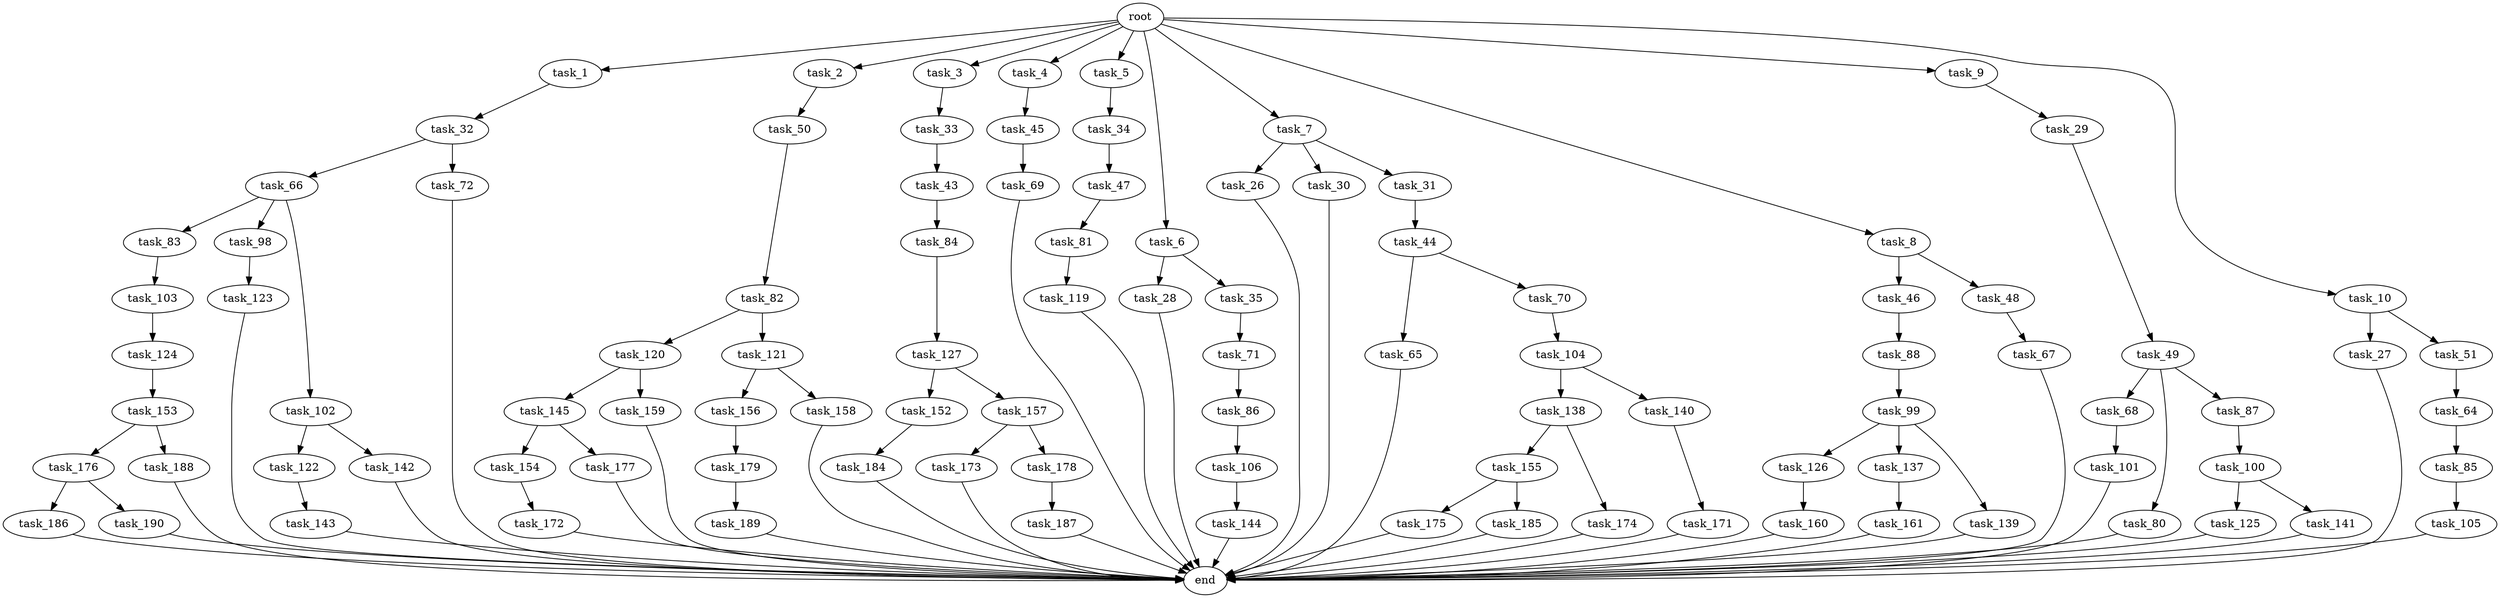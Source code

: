 digraph G {
  root [size="0.000000"];
  task_1 [size="102.400000"];
  task_2 [size="102.400000"];
  task_3 [size="102.400000"];
  task_4 [size="102.400000"];
  task_5 [size="102.400000"];
  task_6 [size="102.400000"];
  task_7 [size="102.400000"];
  task_8 [size="102.400000"];
  task_9 [size="102.400000"];
  task_10 [size="102.400000"];
  task_26 [size="3435973836.800000"];
  task_27 [size="7730941132.800000"];
  task_28 [size="13743895347.200001"];
  task_29 [size="69578470195.199997"];
  task_30 [size="3435973836.800000"];
  task_31 [size="3435973836.800000"];
  task_32 [size="13743895347.200001"];
  task_33 [size="42090679500.800003"];
  task_34 [size="3435973836.800000"];
  task_35 [size="13743895347.200001"];
  task_43 [size="69578470195.199997"];
  task_44 [size="30923764531.200001"];
  task_45 [size="3435973836.800000"];
  task_46 [size="30923764531.200001"];
  task_47 [size="21474836480.000000"];
  task_48 [size="30923764531.200001"];
  task_49 [size="85899345920.000000"];
  task_50 [size="13743895347.200001"];
  task_51 [size="7730941132.800000"];
  task_64 [size="42090679500.800003"];
  task_65 [size="3435973836.800000"];
  task_66 [size="69578470195.199997"];
  task_67 [size="21474836480.000000"];
  task_68 [size="85899345920.000000"];
  task_69 [size="21474836480.000000"];
  task_70 [size="3435973836.800000"];
  task_71 [size="54975581388.800003"];
  task_72 [size="69578470195.199997"];
  task_80 [size="85899345920.000000"];
  task_81 [size="7730941132.800000"];
  task_82 [size="21474836480.000000"];
  task_83 [size="30923764531.200001"];
  task_84 [size="42090679500.800003"];
  task_85 [size="13743895347.200001"];
  task_86 [size="42090679500.800003"];
  task_87 [size="85899345920.000000"];
  task_88 [size="85899345920.000000"];
  task_98 [size="30923764531.200001"];
  task_99 [size="85899345920.000000"];
  task_100 [size="21474836480.000000"];
  task_101 [size="30923764531.200001"];
  task_102 [size="30923764531.200001"];
  task_103 [size="54975581388.800003"];
  task_104 [size="21474836480.000000"];
  task_105 [size="42090679500.800003"];
  task_106 [size="21474836480.000000"];
  task_119 [size="13743895347.200001"];
  task_120 [size="85899345920.000000"];
  task_121 [size="85899345920.000000"];
  task_122 [size="42090679500.800003"];
  task_123 [size="3435973836.800000"];
  task_124 [size="54975581388.800003"];
  task_125 [size="30923764531.200001"];
  task_126 [size="21474836480.000000"];
  task_127 [size="7730941132.800000"];
  task_137 [size="21474836480.000000"];
  task_138 [size="7730941132.800000"];
  task_139 [size="21474836480.000000"];
  task_140 [size="7730941132.800000"];
  task_141 [size="30923764531.200001"];
  task_142 [size="42090679500.800003"];
  task_143 [size="85899345920.000000"];
  task_144 [size="85899345920.000000"];
  task_145 [size="3435973836.800000"];
  task_152 [size="13743895347.200001"];
  task_153 [size="3435973836.800000"];
  task_154 [size="69578470195.199997"];
  task_155 [size="7730941132.800000"];
  task_156 [size="42090679500.800003"];
  task_157 [size="13743895347.200001"];
  task_158 [size="42090679500.800003"];
  task_159 [size="3435973836.800000"];
  task_160 [size="69578470195.199997"];
  task_161 [size="3435973836.800000"];
  task_171 [size="69578470195.199997"];
  task_172 [size="85899345920.000000"];
  task_173 [size="13743895347.200001"];
  task_174 [size="7730941132.800000"];
  task_175 [size="69578470195.199997"];
  task_176 [size="21474836480.000000"];
  task_177 [size="69578470195.199997"];
  task_178 [size="13743895347.200001"];
  task_179 [size="85899345920.000000"];
  task_184 [size="3435973836.800000"];
  task_185 [size="69578470195.199997"];
  task_186 [size="7730941132.800000"];
  task_187 [size="85899345920.000000"];
  task_188 [size="21474836480.000000"];
  task_189 [size="54975581388.800003"];
  task_190 [size="7730941132.800000"];
  end [size="0.000000"];

  root -> task_1 [size="1.000000"];
  root -> task_2 [size="1.000000"];
  root -> task_3 [size="1.000000"];
  root -> task_4 [size="1.000000"];
  root -> task_5 [size="1.000000"];
  root -> task_6 [size="1.000000"];
  root -> task_7 [size="1.000000"];
  root -> task_8 [size="1.000000"];
  root -> task_9 [size="1.000000"];
  root -> task_10 [size="1.000000"];
  task_1 -> task_32 [size="134217728.000000"];
  task_2 -> task_50 [size="134217728.000000"];
  task_3 -> task_33 [size="411041792.000000"];
  task_4 -> task_45 [size="33554432.000000"];
  task_5 -> task_34 [size="33554432.000000"];
  task_6 -> task_28 [size="134217728.000000"];
  task_6 -> task_35 [size="134217728.000000"];
  task_7 -> task_26 [size="33554432.000000"];
  task_7 -> task_30 [size="33554432.000000"];
  task_7 -> task_31 [size="33554432.000000"];
  task_8 -> task_46 [size="301989888.000000"];
  task_8 -> task_48 [size="301989888.000000"];
  task_9 -> task_29 [size="679477248.000000"];
  task_10 -> task_27 [size="75497472.000000"];
  task_10 -> task_51 [size="75497472.000000"];
  task_26 -> end [size="1.000000"];
  task_27 -> end [size="1.000000"];
  task_28 -> end [size="1.000000"];
  task_29 -> task_49 [size="838860800.000000"];
  task_30 -> end [size="1.000000"];
  task_31 -> task_44 [size="301989888.000000"];
  task_32 -> task_66 [size="679477248.000000"];
  task_32 -> task_72 [size="679477248.000000"];
  task_33 -> task_43 [size="679477248.000000"];
  task_34 -> task_47 [size="209715200.000000"];
  task_35 -> task_71 [size="536870912.000000"];
  task_43 -> task_84 [size="411041792.000000"];
  task_44 -> task_65 [size="33554432.000000"];
  task_44 -> task_70 [size="33554432.000000"];
  task_45 -> task_69 [size="209715200.000000"];
  task_46 -> task_88 [size="838860800.000000"];
  task_47 -> task_81 [size="75497472.000000"];
  task_48 -> task_67 [size="209715200.000000"];
  task_49 -> task_68 [size="838860800.000000"];
  task_49 -> task_80 [size="838860800.000000"];
  task_49 -> task_87 [size="838860800.000000"];
  task_50 -> task_82 [size="209715200.000000"];
  task_51 -> task_64 [size="411041792.000000"];
  task_64 -> task_85 [size="134217728.000000"];
  task_65 -> end [size="1.000000"];
  task_66 -> task_83 [size="301989888.000000"];
  task_66 -> task_98 [size="301989888.000000"];
  task_66 -> task_102 [size="301989888.000000"];
  task_67 -> end [size="1.000000"];
  task_68 -> task_101 [size="301989888.000000"];
  task_69 -> end [size="1.000000"];
  task_70 -> task_104 [size="209715200.000000"];
  task_71 -> task_86 [size="411041792.000000"];
  task_72 -> end [size="1.000000"];
  task_80 -> end [size="1.000000"];
  task_81 -> task_119 [size="134217728.000000"];
  task_82 -> task_120 [size="838860800.000000"];
  task_82 -> task_121 [size="838860800.000000"];
  task_83 -> task_103 [size="536870912.000000"];
  task_84 -> task_127 [size="75497472.000000"];
  task_85 -> task_105 [size="411041792.000000"];
  task_86 -> task_106 [size="209715200.000000"];
  task_87 -> task_100 [size="209715200.000000"];
  task_88 -> task_99 [size="838860800.000000"];
  task_98 -> task_123 [size="33554432.000000"];
  task_99 -> task_126 [size="209715200.000000"];
  task_99 -> task_137 [size="209715200.000000"];
  task_99 -> task_139 [size="209715200.000000"];
  task_100 -> task_125 [size="301989888.000000"];
  task_100 -> task_141 [size="301989888.000000"];
  task_101 -> end [size="1.000000"];
  task_102 -> task_122 [size="411041792.000000"];
  task_102 -> task_142 [size="411041792.000000"];
  task_103 -> task_124 [size="536870912.000000"];
  task_104 -> task_138 [size="75497472.000000"];
  task_104 -> task_140 [size="75497472.000000"];
  task_105 -> end [size="1.000000"];
  task_106 -> task_144 [size="838860800.000000"];
  task_119 -> end [size="1.000000"];
  task_120 -> task_145 [size="33554432.000000"];
  task_120 -> task_159 [size="33554432.000000"];
  task_121 -> task_156 [size="411041792.000000"];
  task_121 -> task_158 [size="411041792.000000"];
  task_122 -> task_143 [size="838860800.000000"];
  task_123 -> end [size="1.000000"];
  task_124 -> task_153 [size="33554432.000000"];
  task_125 -> end [size="1.000000"];
  task_126 -> task_160 [size="679477248.000000"];
  task_127 -> task_152 [size="134217728.000000"];
  task_127 -> task_157 [size="134217728.000000"];
  task_137 -> task_161 [size="33554432.000000"];
  task_138 -> task_155 [size="75497472.000000"];
  task_138 -> task_174 [size="75497472.000000"];
  task_139 -> end [size="1.000000"];
  task_140 -> task_171 [size="679477248.000000"];
  task_141 -> end [size="1.000000"];
  task_142 -> end [size="1.000000"];
  task_143 -> end [size="1.000000"];
  task_144 -> end [size="1.000000"];
  task_145 -> task_154 [size="679477248.000000"];
  task_145 -> task_177 [size="679477248.000000"];
  task_152 -> task_184 [size="33554432.000000"];
  task_153 -> task_176 [size="209715200.000000"];
  task_153 -> task_188 [size="209715200.000000"];
  task_154 -> task_172 [size="838860800.000000"];
  task_155 -> task_175 [size="679477248.000000"];
  task_155 -> task_185 [size="679477248.000000"];
  task_156 -> task_179 [size="838860800.000000"];
  task_157 -> task_173 [size="134217728.000000"];
  task_157 -> task_178 [size="134217728.000000"];
  task_158 -> end [size="1.000000"];
  task_159 -> end [size="1.000000"];
  task_160 -> end [size="1.000000"];
  task_161 -> end [size="1.000000"];
  task_171 -> end [size="1.000000"];
  task_172 -> end [size="1.000000"];
  task_173 -> end [size="1.000000"];
  task_174 -> end [size="1.000000"];
  task_175 -> end [size="1.000000"];
  task_176 -> task_186 [size="75497472.000000"];
  task_176 -> task_190 [size="75497472.000000"];
  task_177 -> end [size="1.000000"];
  task_178 -> task_187 [size="838860800.000000"];
  task_179 -> task_189 [size="536870912.000000"];
  task_184 -> end [size="1.000000"];
  task_185 -> end [size="1.000000"];
  task_186 -> end [size="1.000000"];
  task_187 -> end [size="1.000000"];
  task_188 -> end [size="1.000000"];
  task_189 -> end [size="1.000000"];
  task_190 -> end [size="1.000000"];
}
